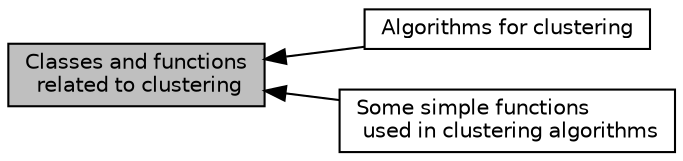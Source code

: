 digraph "Classes and functions related to clustering"
{
  edge [fontname="Helvetica",fontsize="10",labelfontname="Helvetica",labelfontsize="10"];
  node [fontname="Helvetica",fontsize="10",shape=record];
  rankdir=LR;
  Node2 [label="Algorithms for clustering",height=0.2,width=0.4,color="black", fillcolor="white", style="filled",URL="$group__clustering__group__algo.html",tooltip="See Clustering mechanisms in Kaldi for context. "];
  Node1 [label="Some simple functions\l used in clustering algorithms",height=0.2,width=0.4,color="black", fillcolor="white", style="filled",URL="$group__clustering__group__simple.html",tooltip="See Clustering mechanisms in Kaldi for context. "];
  Node0 [label="Classes and functions\l related to clustering",height=0.2,width=0.4,color="black", fillcolor="grey75", style="filled", fontcolor="black"];
  Node0->Node1 [shape=plaintext, dir="back", style="solid"];
  Node0->Node2 [shape=plaintext, dir="back", style="solid"];
}
